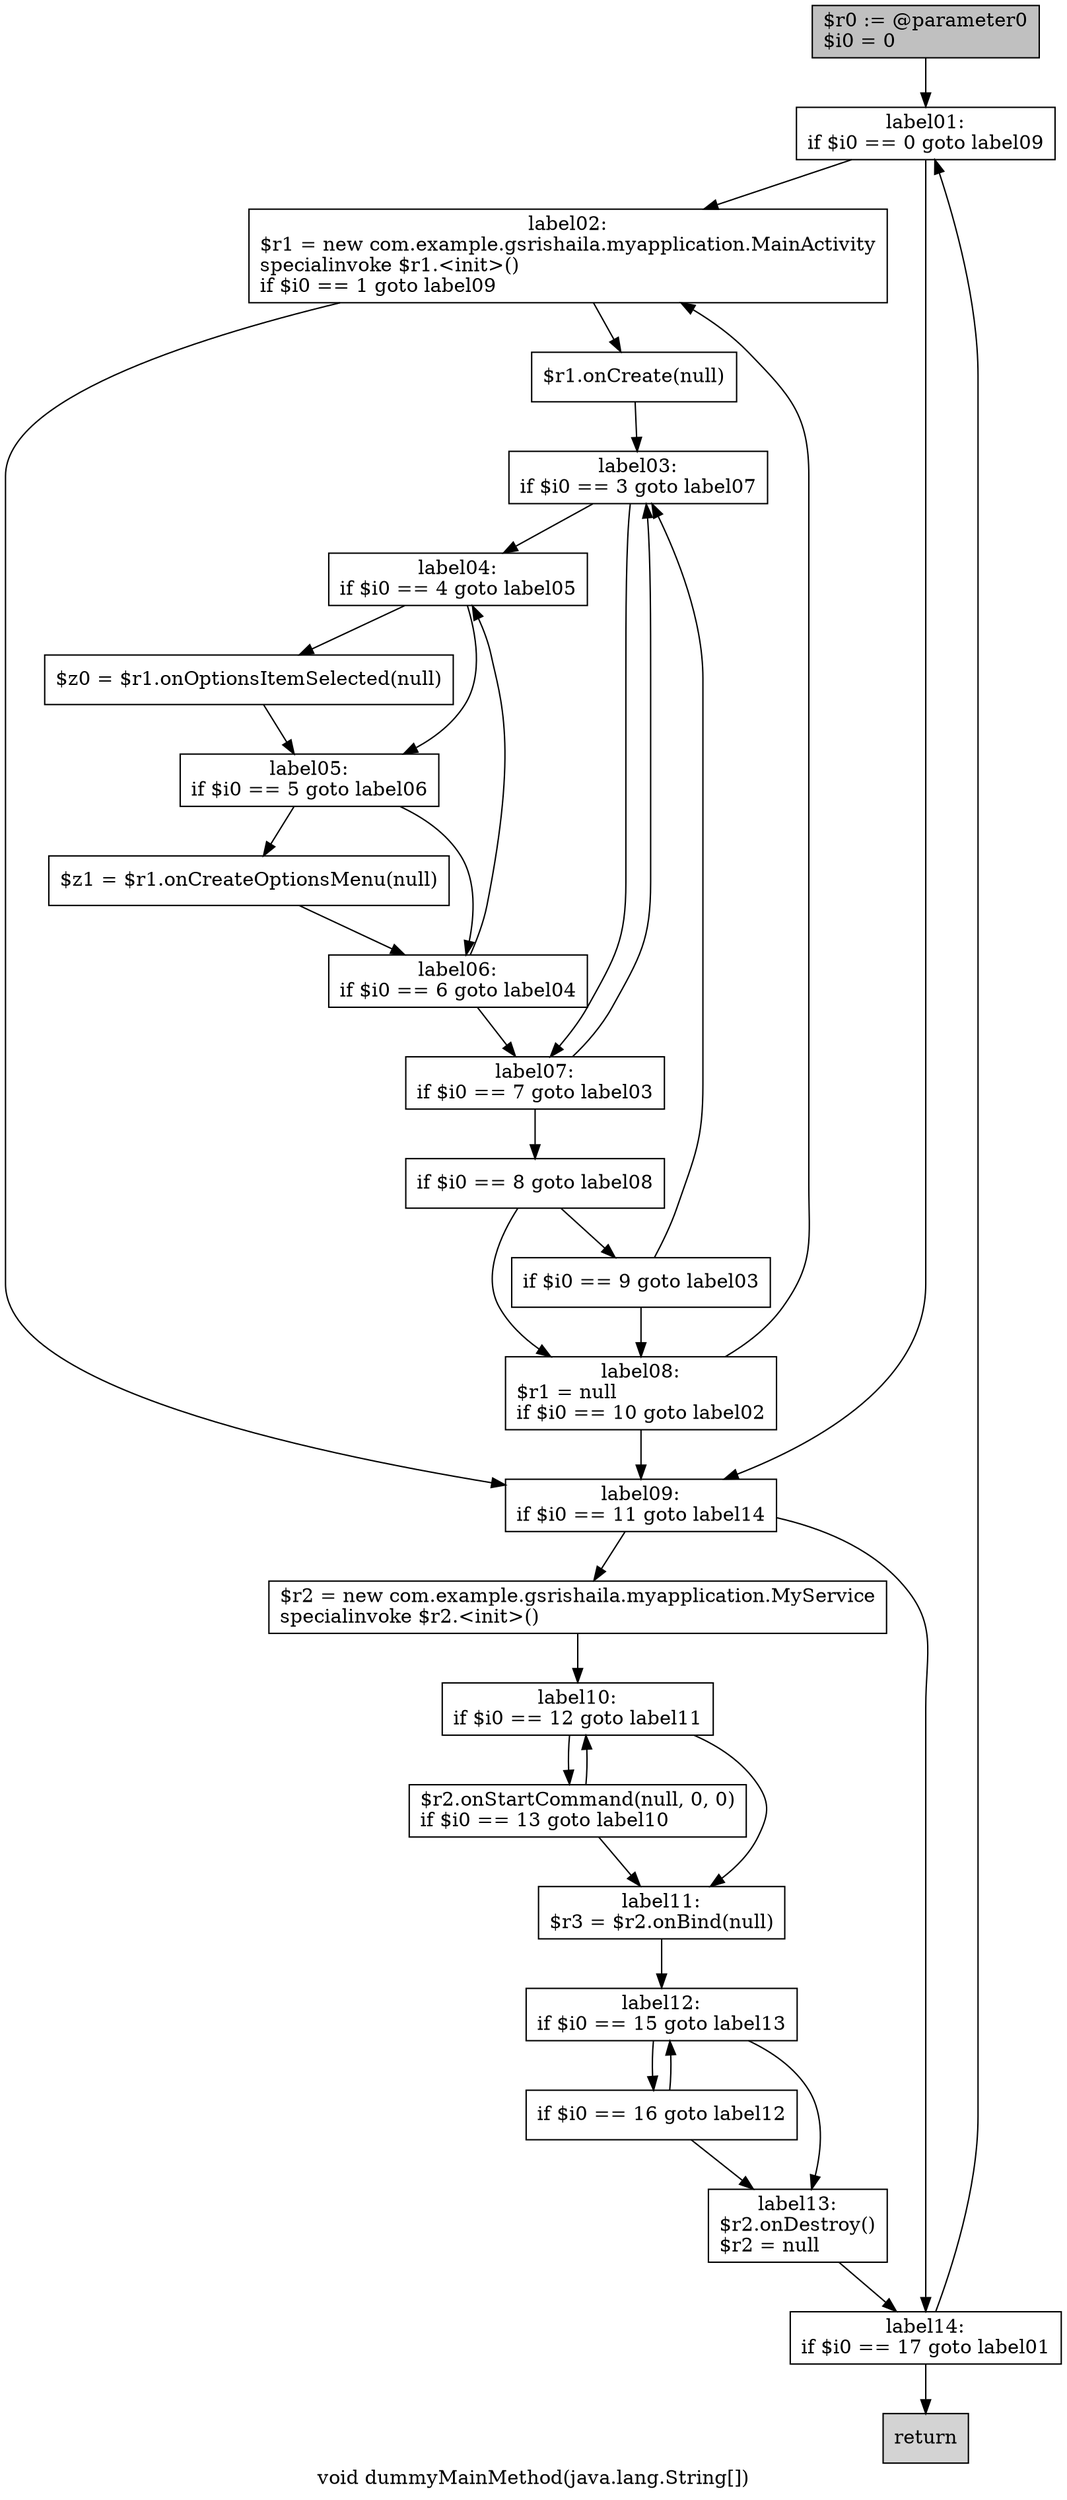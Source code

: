 digraph "void dummyMainMethod(java.lang.String[])" {
    label="void dummyMainMethod(java.lang.String[])";
    node [shape=box];
    "0" [style=filled,fillcolor=gray,label="$r0 := @parameter0\l$i0 = 0\l",];
    "1" [label="label01:\nif $i0 == 0 goto label09\l",];
    "0"->"1";
    "2" [label="label02:\n$r1 = new com.example.gsrishaila.myapplication.MainActivity\lspecialinvoke $r1.<init>()\lif $i0 == 1 goto label09\l",];
    "1"->"2";
    "14" [label="label09:\nif $i0 == 11 goto label14\l",];
    "1"->"14";
    "3" [label="$r1.onCreate(null)\l",];
    "2"->"3";
    "2"->"14";
    "4" [label="label03:\nif $i0 == 3 goto label07\l",];
    "3"->"4";
    "5" [label="label04:\nif $i0 == 4 goto label05\l",];
    "4"->"5";
    "10" [label="label07:\nif $i0 == 7 goto label03\l",];
    "4"->"10";
    "6" [label="$z0 = $r1.onOptionsItemSelected(null)\l",];
    "5"->"6";
    "7" [label="label05:\nif $i0 == 5 goto label06\l",];
    "5"->"7";
    "6"->"7";
    "8" [label="$z1 = $r1.onCreateOptionsMenu(null)\l",];
    "7"->"8";
    "9" [label="label06:\nif $i0 == 6 goto label04\l",];
    "7"->"9";
    "8"->"9";
    "9"->"5";
    "9"->"10";
    "10"->"4";
    "11" [label="if $i0 == 8 goto label08\l",];
    "10"->"11";
    "12" [label="if $i0 == 9 goto label03\l",];
    "11"->"12";
    "13" [label="label08:\n$r1 = null\lif $i0 == 10 goto label02\l",];
    "11"->"13";
    "12"->"4";
    "12"->"13";
    "13"->"2";
    "13"->"14";
    "15" [label="$r2 = new com.example.gsrishaila.myapplication.MyService\lspecialinvoke $r2.<init>()\l",];
    "14"->"15";
    "22" [label="label14:\nif $i0 == 17 goto label01\l",];
    "14"->"22";
    "16" [label="label10:\nif $i0 == 12 goto label11\l",];
    "15"->"16";
    "17" [label="$r2.onStartCommand(null, 0, 0)\lif $i0 == 13 goto label10\l",];
    "16"->"17";
    "18" [label="label11:\n$r3 = $r2.onBind(null)\l",];
    "16"->"18";
    "17"->"16";
    "17"->"18";
    "19" [label="label12:\nif $i0 == 15 goto label13\l",];
    "18"->"19";
    "20" [label="if $i0 == 16 goto label12\l",];
    "19"->"20";
    "21" [label="label13:\n$r2.onDestroy()\l$r2 = null\l",];
    "19"->"21";
    "20"->"19";
    "20"->"21";
    "21"->"22";
    "22"->"1";
    "23" [style=filled,fillcolor=lightgray,label="return\l",];
    "22"->"23";
}
